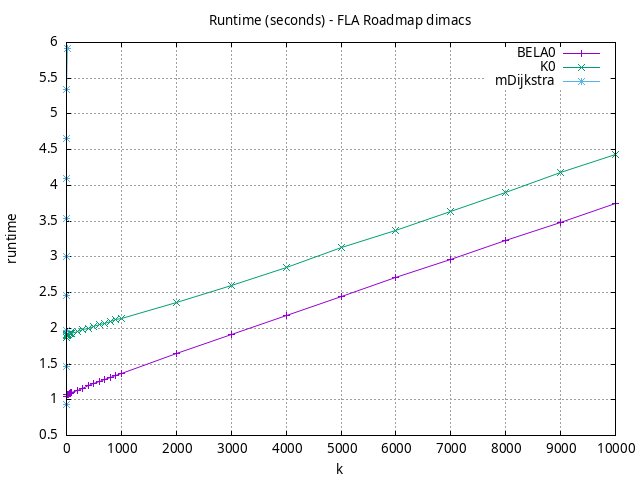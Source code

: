 #!/usr/bin/gnuplot
# -*- coding: utf-8 -*-
#
# results/roadmap/dimacs/FLA/USA-road-d.FLA.brute-force.runtime.gnuplot
#
# Started on 01/09/2024 14:32:25
# Author: Carlos Linares López
set grid
set xlabel "k"
set ylabel "runtime"

set title "Runtime (seconds) - FLA Roadmap dimacs"

set terminal png enhanced font "Ariel,10"
set output 'USA-road-d.FLA.brute-force.runtime.png'

plot "-" title "BELA0"      with linesp, "-" title "K0"      with linesp, "-" title "mDijkstra"      with linesp

	1 1.052499005
	2 1.07232562
	3 1.073183318
	4 1.075740395
	5 1.0741933010000002
	6 1.0755477919999998
	7 1.077760346
	8 1.077262777
	9 1.072080139
	10 1.0690833499999999
	20 1.07320994
	30 1.076477077
	40 1.0801546590000002
	50 1.0845243459999998
	60 1.087486567
	70 1.090177899
	80 1.095308678
	90 1.0991892239999996
	100 1.099625495
	200 1.130593842
	300 1.162628434
	400 1.193370309
	500 1.2212933149999998
	600 1.251000896
	700 1.2805925360000001
	800 1.3097678209999999
	900 1.3374837269999997
	1000 1.363926622
	2000 1.6428748299999998
	3000 1.91404155
	4000 2.1796098600000002
	5000 2.4484783399999994
	6000 2.70514852
	7000 2.9659199999999992
	8000 3.22349088
	9000 3.4863477599999997
	10000 3.7473777500000005
end
	1 1.872609252
	2 1.8935646490000004
	3 1.8950594859999998
	4 1.899756458
	5 1.904882754
	6 1.9076228270000002
	7 1.9089981880000002
	8 1.911784193
	9 1.9126762270000004
	10 1.9041203800000002
	20 1.9087188739999998
	30 1.912711324
	40 1.917657795
	50 1.923169221
	60 1.923366745
	70 1.9277525569999998
	80 1.9437664989999999
	90 1.9333761680000001
	100 1.9285796739999999
	200 1.9530511959999999
	300 1.977905595
	400 2.00197271
	500 2.02752358
	600 2.04866771
	700 2.07237344
	800 2.09534603
	900 2.1203617799999996
	1000 2.13114694
	2000 2.3654134300000003
	3000 2.60448236
	4000 2.8519693199999994
	5000 3.1261405800000004
	6000 3.3627949500000005
	7000 3.6338099100000005
	8000 3.9048573899999997
	9000 4.1743140499999996
	10000 4.434842720000001
end
	1 0.932793318
	2 1.461659412
	3 1.973218475
	4 2.45995009
	5 3.01019425
	6 3.54088284
	7 4.09686353
	8 4.65816658
	9 5.33611988
	10 5.90964507
end
